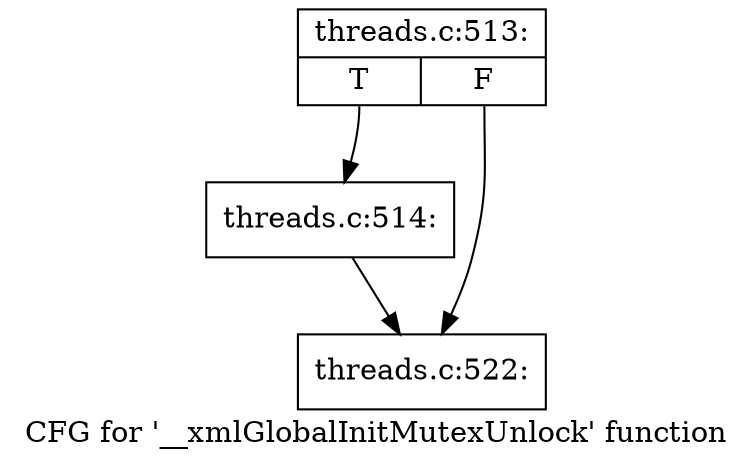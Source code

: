 digraph "CFG for '__xmlGlobalInitMutexUnlock' function" {
	label="CFG for '__xmlGlobalInitMutexUnlock' function";

	Node0x4722bb0 [shape=record,label="{threads.c:513:|{<s0>T|<s1>F}}"];
	Node0x4722bb0:s0 -> Node0x47047a0;
	Node0x4722bb0:s1 -> Node0x4723080;
	Node0x47047a0 [shape=record,label="{threads.c:514:}"];
	Node0x47047a0 -> Node0x4723080;
	Node0x4723080 [shape=record,label="{threads.c:522:}"];
}
